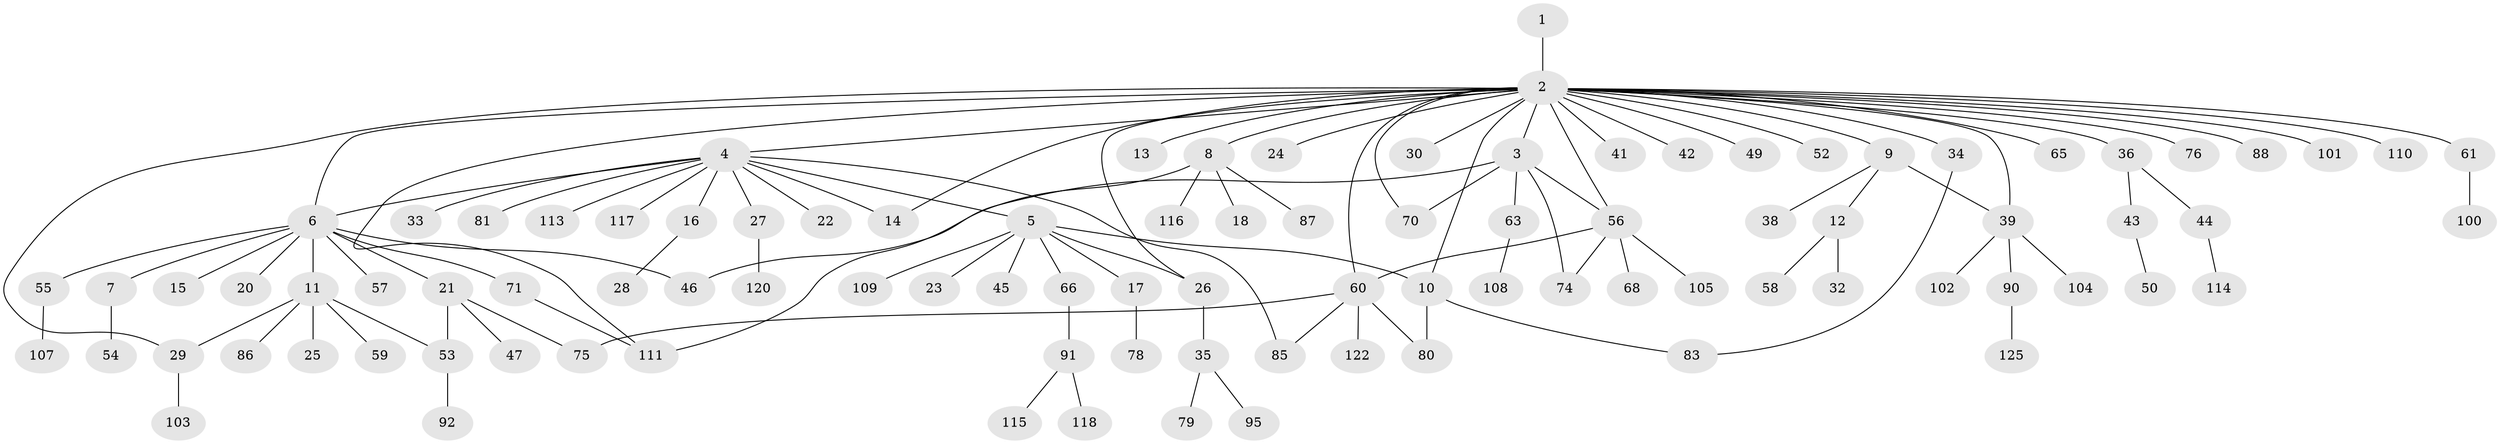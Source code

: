 // original degree distribution, {1: 0.5511811023622047, 31: 0.007874015748031496, 7: 0.023622047244094488, 11: 0.007874015748031496, 9: 0.007874015748031496, 12: 0.007874015748031496, 2: 0.2125984251968504, 4: 0.07086614173228346, 5: 0.015748031496062992, 3: 0.09448818897637795}
// Generated by graph-tools (version 1.1) at 2025/41/03/06/25 10:41:47]
// undirected, 97 vertices, 114 edges
graph export_dot {
graph [start="1"]
  node [color=gray90,style=filled];
  1;
  2 [super="+67"];
  3 [super="+19"];
  4 [super="+72"];
  5 [super="+84"];
  6 [super="+37"];
  7;
  8 [super="+40"];
  9 [super="+127"];
  10 [super="+31"];
  11 [super="+123"];
  12 [super="+51"];
  13;
  14;
  15;
  16;
  17;
  18;
  20;
  21 [super="+73"];
  22;
  23;
  24 [super="+77"];
  25;
  26;
  27;
  28;
  29 [super="+89"];
  30;
  32;
  33;
  34;
  35 [super="+64"];
  36 [super="+121"];
  38;
  39 [super="+48"];
  41;
  42;
  43;
  44;
  45;
  46;
  47;
  49;
  50 [super="+93"];
  52;
  53 [super="+62"];
  54;
  55;
  56 [super="+99"];
  57;
  58;
  59;
  60 [super="+82"];
  61 [super="+124"];
  63 [super="+69"];
  65 [super="+98"];
  66 [super="+112"];
  68;
  70 [super="+97"];
  71;
  74;
  75;
  76;
  78;
  79;
  80 [super="+94"];
  81;
  83;
  85;
  86;
  87;
  88 [super="+106"];
  90 [super="+119"];
  91 [super="+96"];
  92;
  95;
  100;
  101;
  102;
  103;
  104;
  105 [super="+126"];
  107;
  108;
  109;
  110;
  111;
  113;
  114;
  115;
  116;
  117;
  118;
  120;
  122;
  125;
  1 -- 2;
  2 -- 3;
  2 -- 4;
  2 -- 6;
  2 -- 8 [weight=2];
  2 -- 9;
  2 -- 13;
  2 -- 14;
  2 -- 24;
  2 -- 26;
  2 -- 29;
  2 -- 30;
  2 -- 34;
  2 -- 36;
  2 -- 39;
  2 -- 41;
  2 -- 42;
  2 -- 49;
  2 -- 52;
  2 -- 56;
  2 -- 60;
  2 -- 61;
  2 -- 65;
  2 -- 70;
  2 -- 76;
  2 -- 88;
  2 -- 110;
  2 -- 111;
  2 -- 10;
  2 -- 101;
  3 -- 46;
  3 -- 56;
  3 -- 63;
  3 -- 70;
  3 -- 74;
  4 -- 5;
  4 -- 6;
  4 -- 16;
  4 -- 22;
  4 -- 27;
  4 -- 33;
  4 -- 85;
  4 -- 113;
  4 -- 117;
  4 -- 81;
  4 -- 14;
  5 -- 10;
  5 -- 17;
  5 -- 23;
  5 -- 26;
  5 -- 45;
  5 -- 66;
  5 -- 109;
  6 -- 7;
  6 -- 11;
  6 -- 15;
  6 -- 20;
  6 -- 21;
  6 -- 46;
  6 -- 55;
  6 -- 57;
  6 -- 71;
  7 -- 54;
  8 -- 18;
  8 -- 116;
  8 -- 87;
  8 -- 111;
  9 -- 12;
  9 -- 38;
  9 -- 39;
  10 -- 80;
  10 -- 83;
  11 -- 25;
  11 -- 29;
  11 -- 53;
  11 -- 59;
  11 -- 86;
  12 -- 32;
  12 -- 58;
  16 -- 28;
  17 -- 78;
  21 -- 47;
  21 -- 75;
  21 -- 53;
  26 -- 35;
  27 -- 120;
  29 -- 103;
  34 -- 83;
  35 -- 79;
  35 -- 95;
  36 -- 43;
  36 -- 44;
  39 -- 104;
  39 -- 90;
  39 -- 102;
  43 -- 50;
  44 -- 114;
  53 -- 92;
  55 -- 107;
  56 -- 60;
  56 -- 68;
  56 -- 74;
  56 -- 105;
  60 -- 75;
  60 -- 122;
  60 -- 85;
  60 -- 80;
  61 -- 100;
  63 -- 108;
  66 -- 91;
  71 -- 111;
  90 -- 125;
  91 -- 115;
  91 -- 118;
}
